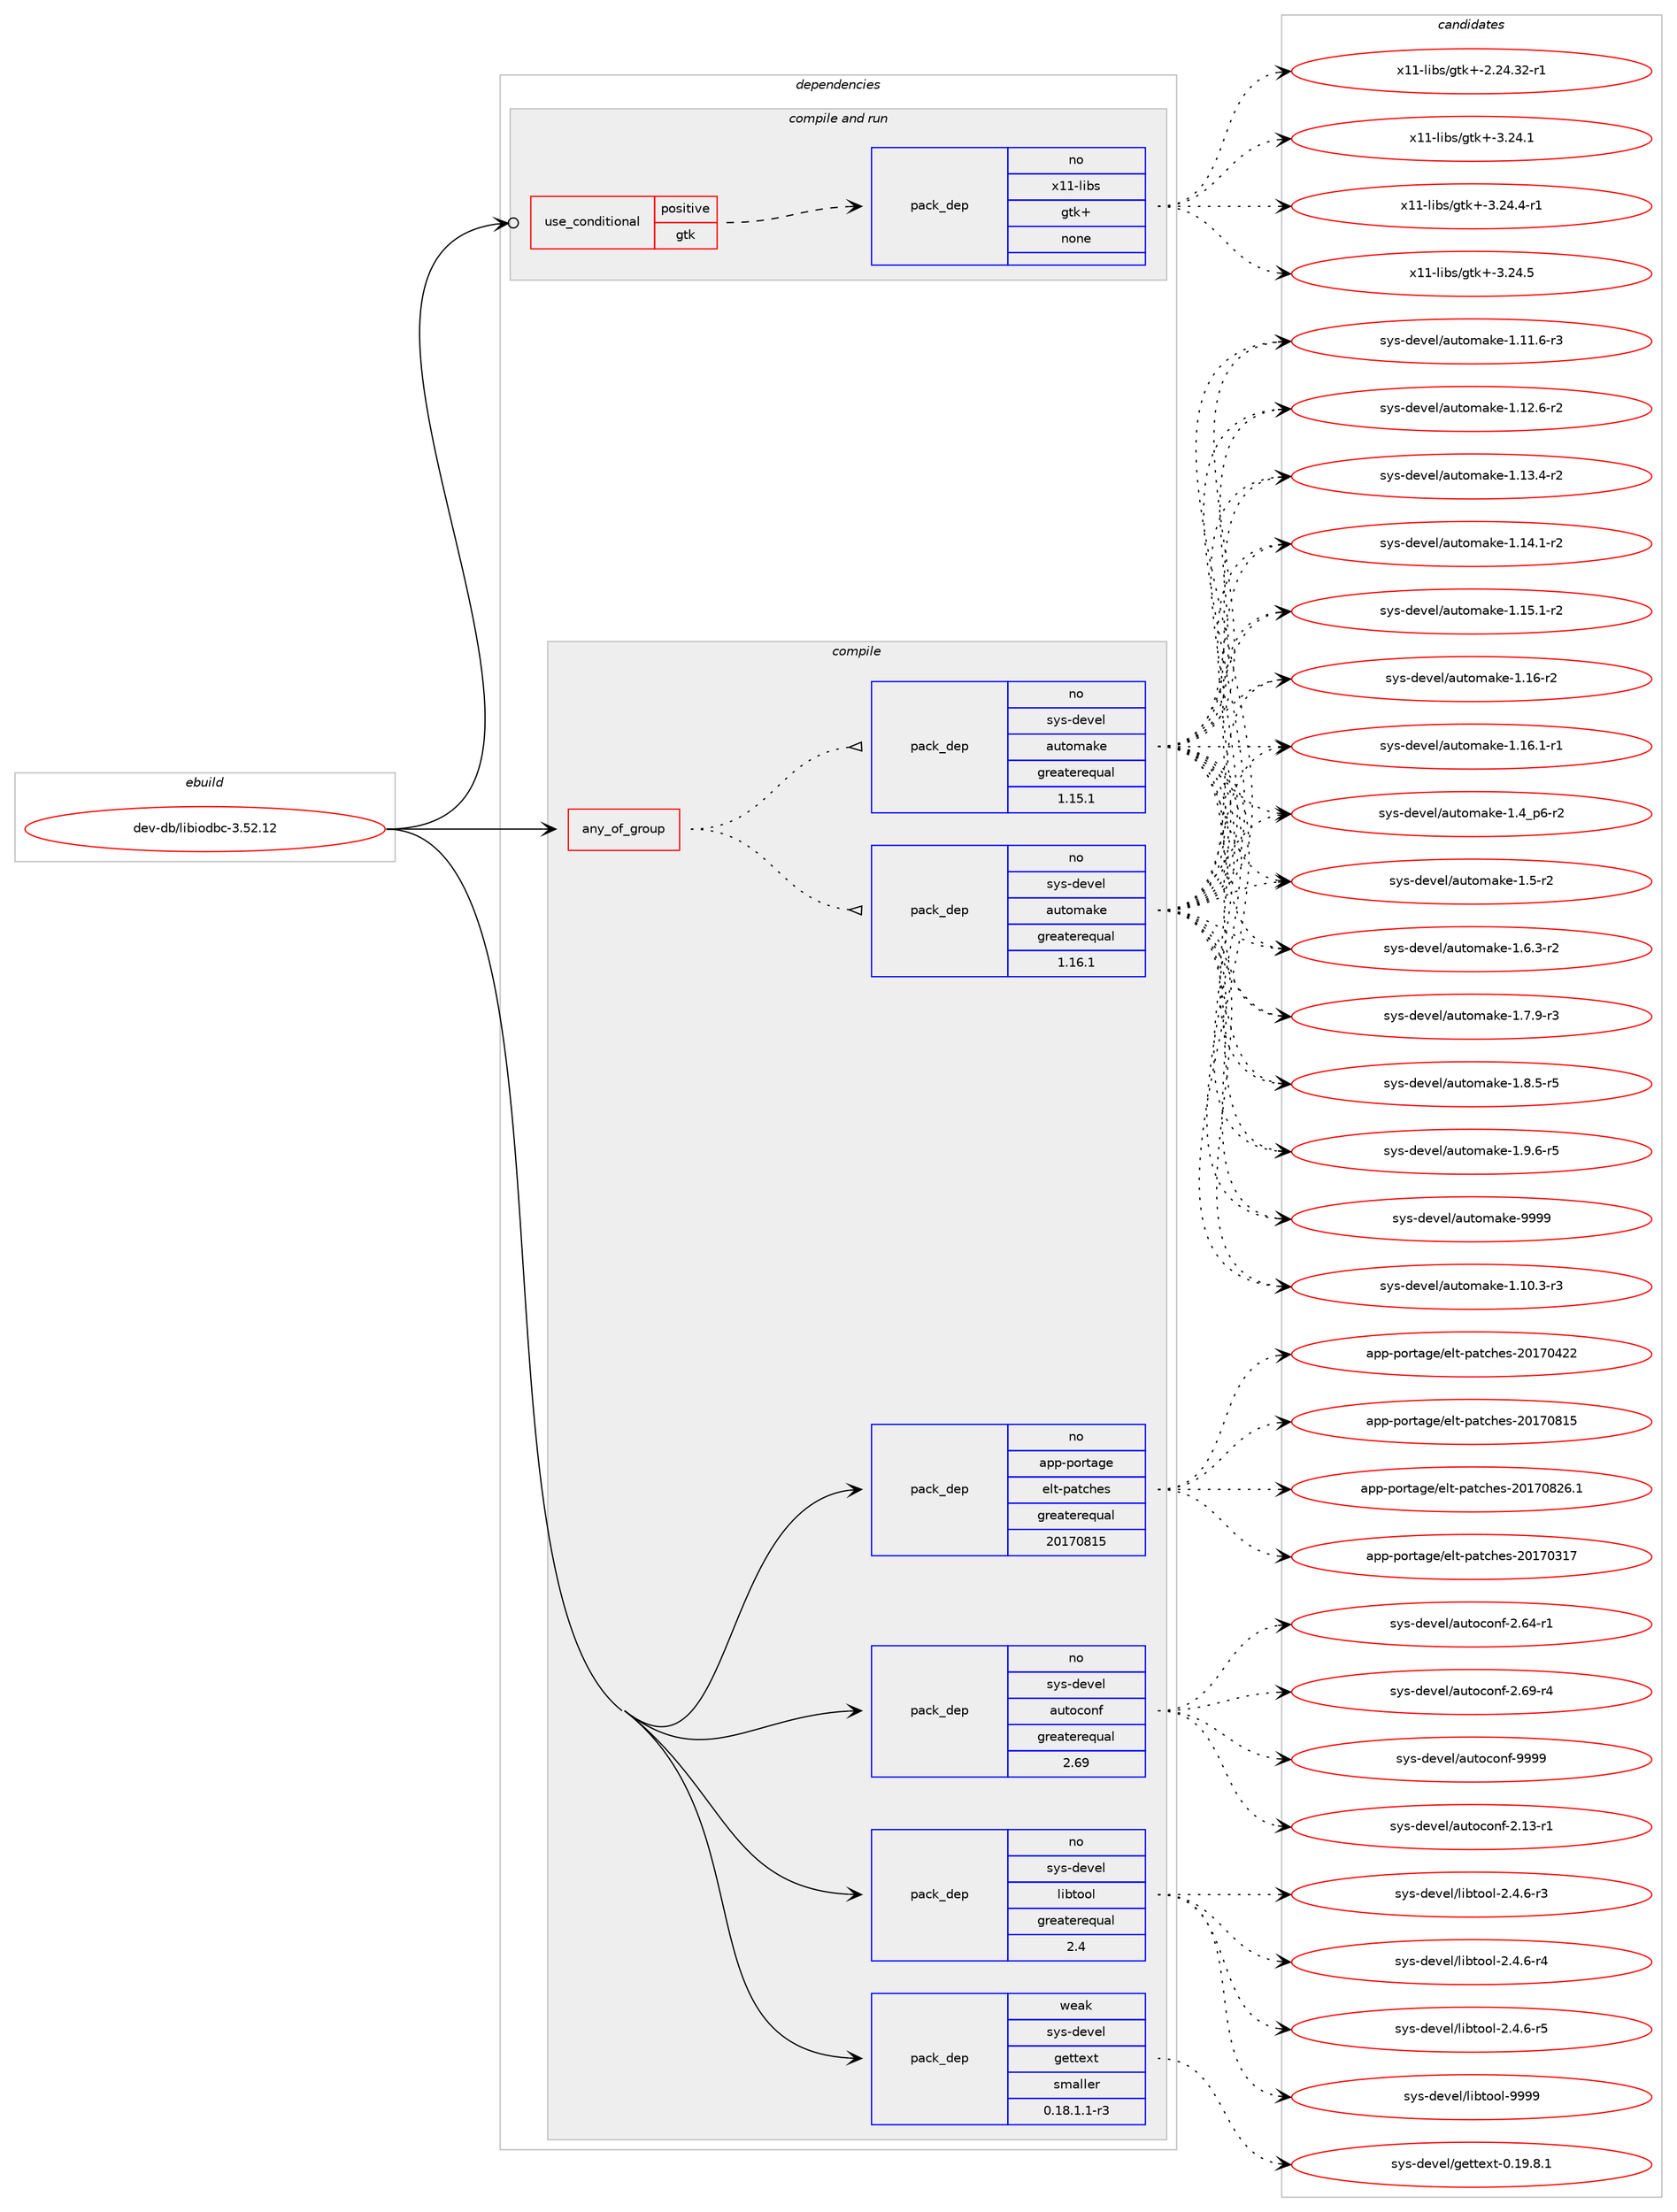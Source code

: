 digraph prolog {

# *************
# Graph options
# *************

newrank=true;
concentrate=true;
compound=true;
graph [rankdir=LR,fontname=Helvetica,fontsize=10,ranksep=1.5];#, ranksep=2.5, nodesep=0.2];
edge  [arrowhead=vee];
node  [fontname=Helvetica,fontsize=10];

# **********
# The ebuild
# **********

subgraph cluster_leftcol {
color=gray;
rank=same;
label=<<i>ebuild</i>>;
id [label="dev-db/libiodbc-3.52.12", color=red, width=4, href="../dev-db/libiodbc-3.52.12.svg"];
}

# ****************
# The dependencies
# ****************

subgraph cluster_midcol {
color=gray;
label=<<i>dependencies</i>>;
subgraph cluster_compile {
fillcolor="#eeeeee";
style=filled;
label=<<i>compile</i>>;
subgraph any20360 {
dependency1318373 [label=<<TABLE BORDER="0" CELLBORDER="1" CELLSPACING="0" CELLPADDING="4"><TR><TD CELLPADDING="10">any_of_group</TD></TR></TABLE>>, shape=none, color=red];subgraph pack940764 {
dependency1318374 [label=<<TABLE BORDER="0" CELLBORDER="1" CELLSPACING="0" CELLPADDING="4" WIDTH="220"><TR><TD ROWSPAN="6" CELLPADDING="30">pack_dep</TD></TR><TR><TD WIDTH="110">no</TD></TR><TR><TD>sys-devel</TD></TR><TR><TD>automake</TD></TR><TR><TD>greaterequal</TD></TR><TR><TD>1.16.1</TD></TR></TABLE>>, shape=none, color=blue];
}
dependency1318373:e -> dependency1318374:w [weight=20,style="dotted",arrowhead="oinv"];
subgraph pack940765 {
dependency1318375 [label=<<TABLE BORDER="0" CELLBORDER="1" CELLSPACING="0" CELLPADDING="4" WIDTH="220"><TR><TD ROWSPAN="6" CELLPADDING="30">pack_dep</TD></TR><TR><TD WIDTH="110">no</TD></TR><TR><TD>sys-devel</TD></TR><TR><TD>automake</TD></TR><TR><TD>greaterequal</TD></TR><TR><TD>1.15.1</TD></TR></TABLE>>, shape=none, color=blue];
}
dependency1318373:e -> dependency1318375:w [weight=20,style="dotted",arrowhead="oinv"];
}
id:e -> dependency1318373:w [weight=20,style="solid",arrowhead="vee"];
subgraph pack940766 {
dependency1318376 [label=<<TABLE BORDER="0" CELLBORDER="1" CELLSPACING="0" CELLPADDING="4" WIDTH="220"><TR><TD ROWSPAN="6" CELLPADDING="30">pack_dep</TD></TR><TR><TD WIDTH="110">no</TD></TR><TR><TD>app-portage</TD></TR><TR><TD>elt-patches</TD></TR><TR><TD>greaterequal</TD></TR><TR><TD>20170815</TD></TR></TABLE>>, shape=none, color=blue];
}
id:e -> dependency1318376:w [weight=20,style="solid",arrowhead="vee"];
subgraph pack940767 {
dependency1318377 [label=<<TABLE BORDER="0" CELLBORDER="1" CELLSPACING="0" CELLPADDING="4" WIDTH="220"><TR><TD ROWSPAN="6" CELLPADDING="30">pack_dep</TD></TR><TR><TD WIDTH="110">no</TD></TR><TR><TD>sys-devel</TD></TR><TR><TD>autoconf</TD></TR><TR><TD>greaterequal</TD></TR><TR><TD>2.69</TD></TR></TABLE>>, shape=none, color=blue];
}
id:e -> dependency1318377:w [weight=20,style="solid",arrowhead="vee"];
subgraph pack940768 {
dependency1318378 [label=<<TABLE BORDER="0" CELLBORDER="1" CELLSPACING="0" CELLPADDING="4" WIDTH="220"><TR><TD ROWSPAN="6" CELLPADDING="30">pack_dep</TD></TR><TR><TD WIDTH="110">no</TD></TR><TR><TD>sys-devel</TD></TR><TR><TD>libtool</TD></TR><TR><TD>greaterequal</TD></TR><TR><TD>2.4</TD></TR></TABLE>>, shape=none, color=blue];
}
id:e -> dependency1318378:w [weight=20,style="solid",arrowhead="vee"];
subgraph pack940769 {
dependency1318379 [label=<<TABLE BORDER="0" CELLBORDER="1" CELLSPACING="0" CELLPADDING="4" WIDTH="220"><TR><TD ROWSPAN="6" CELLPADDING="30">pack_dep</TD></TR><TR><TD WIDTH="110">weak</TD></TR><TR><TD>sys-devel</TD></TR><TR><TD>gettext</TD></TR><TR><TD>smaller</TD></TR><TR><TD>0.18.1.1-r3</TD></TR></TABLE>>, shape=none, color=blue];
}
id:e -> dependency1318379:w [weight=20,style="solid",arrowhead="vee"];
}
subgraph cluster_compileandrun {
fillcolor="#eeeeee";
style=filled;
label=<<i>compile and run</i>>;
subgraph cond356699 {
dependency1318380 [label=<<TABLE BORDER="0" CELLBORDER="1" CELLSPACING="0" CELLPADDING="4"><TR><TD ROWSPAN="3" CELLPADDING="10">use_conditional</TD></TR><TR><TD>positive</TD></TR><TR><TD>gtk</TD></TR></TABLE>>, shape=none, color=red];
subgraph pack940770 {
dependency1318381 [label=<<TABLE BORDER="0" CELLBORDER="1" CELLSPACING="0" CELLPADDING="4" WIDTH="220"><TR><TD ROWSPAN="6" CELLPADDING="30">pack_dep</TD></TR><TR><TD WIDTH="110">no</TD></TR><TR><TD>x11-libs</TD></TR><TR><TD>gtk+</TD></TR><TR><TD>none</TD></TR><TR><TD></TD></TR></TABLE>>, shape=none, color=blue];
}
dependency1318380:e -> dependency1318381:w [weight=20,style="dashed",arrowhead="vee"];
}
id:e -> dependency1318380:w [weight=20,style="solid",arrowhead="odotvee"];
}
subgraph cluster_run {
fillcolor="#eeeeee";
style=filled;
label=<<i>run</i>>;
}
}

# **************
# The candidates
# **************

subgraph cluster_choices {
rank=same;
color=gray;
label=<<i>candidates</i>>;

subgraph choice940764 {
color=black;
nodesep=1;
choice11512111545100101118101108479711711611110997107101454946494846514511451 [label="sys-devel/automake-1.10.3-r3", color=red, width=4,href="../sys-devel/automake-1.10.3-r3.svg"];
choice11512111545100101118101108479711711611110997107101454946494946544511451 [label="sys-devel/automake-1.11.6-r3", color=red, width=4,href="../sys-devel/automake-1.11.6-r3.svg"];
choice11512111545100101118101108479711711611110997107101454946495046544511450 [label="sys-devel/automake-1.12.6-r2", color=red, width=4,href="../sys-devel/automake-1.12.6-r2.svg"];
choice11512111545100101118101108479711711611110997107101454946495146524511450 [label="sys-devel/automake-1.13.4-r2", color=red, width=4,href="../sys-devel/automake-1.13.4-r2.svg"];
choice11512111545100101118101108479711711611110997107101454946495246494511450 [label="sys-devel/automake-1.14.1-r2", color=red, width=4,href="../sys-devel/automake-1.14.1-r2.svg"];
choice11512111545100101118101108479711711611110997107101454946495346494511450 [label="sys-devel/automake-1.15.1-r2", color=red, width=4,href="../sys-devel/automake-1.15.1-r2.svg"];
choice1151211154510010111810110847971171161111099710710145494649544511450 [label="sys-devel/automake-1.16-r2", color=red, width=4,href="../sys-devel/automake-1.16-r2.svg"];
choice11512111545100101118101108479711711611110997107101454946495446494511449 [label="sys-devel/automake-1.16.1-r1", color=red, width=4,href="../sys-devel/automake-1.16.1-r1.svg"];
choice115121115451001011181011084797117116111109971071014549465295112544511450 [label="sys-devel/automake-1.4_p6-r2", color=red, width=4,href="../sys-devel/automake-1.4_p6-r2.svg"];
choice11512111545100101118101108479711711611110997107101454946534511450 [label="sys-devel/automake-1.5-r2", color=red, width=4,href="../sys-devel/automake-1.5-r2.svg"];
choice115121115451001011181011084797117116111109971071014549465446514511450 [label="sys-devel/automake-1.6.3-r2", color=red, width=4,href="../sys-devel/automake-1.6.3-r2.svg"];
choice115121115451001011181011084797117116111109971071014549465546574511451 [label="sys-devel/automake-1.7.9-r3", color=red, width=4,href="../sys-devel/automake-1.7.9-r3.svg"];
choice115121115451001011181011084797117116111109971071014549465646534511453 [label="sys-devel/automake-1.8.5-r5", color=red, width=4,href="../sys-devel/automake-1.8.5-r5.svg"];
choice115121115451001011181011084797117116111109971071014549465746544511453 [label="sys-devel/automake-1.9.6-r5", color=red, width=4,href="../sys-devel/automake-1.9.6-r5.svg"];
choice115121115451001011181011084797117116111109971071014557575757 [label="sys-devel/automake-9999", color=red, width=4,href="../sys-devel/automake-9999.svg"];
dependency1318374:e -> choice11512111545100101118101108479711711611110997107101454946494846514511451:w [style=dotted,weight="100"];
dependency1318374:e -> choice11512111545100101118101108479711711611110997107101454946494946544511451:w [style=dotted,weight="100"];
dependency1318374:e -> choice11512111545100101118101108479711711611110997107101454946495046544511450:w [style=dotted,weight="100"];
dependency1318374:e -> choice11512111545100101118101108479711711611110997107101454946495146524511450:w [style=dotted,weight="100"];
dependency1318374:e -> choice11512111545100101118101108479711711611110997107101454946495246494511450:w [style=dotted,weight="100"];
dependency1318374:e -> choice11512111545100101118101108479711711611110997107101454946495346494511450:w [style=dotted,weight="100"];
dependency1318374:e -> choice1151211154510010111810110847971171161111099710710145494649544511450:w [style=dotted,weight="100"];
dependency1318374:e -> choice11512111545100101118101108479711711611110997107101454946495446494511449:w [style=dotted,weight="100"];
dependency1318374:e -> choice115121115451001011181011084797117116111109971071014549465295112544511450:w [style=dotted,weight="100"];
dependency1318374:e -> choice11512111545100101118101108479711711611110997107101454946534511450:w [style=dotted,weight="100"];
dependency1318374:e -> choice115121115451001011181011084797117116111109971071014549465446514511450:w [style=dotted,weight="100"];
dependency1318374:e -> choice115121115451001011181011084797117116111109971071014549465546574511451:w [style=dotted,weight="100"];
dependency1318374:e -> choice115121115451001011181011084797117116111109971071014549465646534511453:w [style=dotted,weight="100"];
dependency1318374:e -> choice115121115451001011181011084797117116111109971071014549465746544511453:w [style=dotted,weight="100"];
dependency1318374:e -> choice115121115451001011181011084797117116111109971071014557575757:w [style=dotted,weight="100"];
}
subgraph choice940765 {
color=black;
nodesep=1;
choice11512111545100101118101108479711711611110997107101454946494846514511451 [label="sys-devel/automake-1.10.3-r3", color=red, width=4,href="../sys-devel/automake-1.10.3-r3.svg"];
choice11512111545100101118101108479711711611110997107101454946494946544511451 [label="sys-devel/automake-1.11.6-r3", color=red, width=4,href="../sys-devel/automake-1.11.6-r3.svg"];
choice11512111545100101118101108479711711611110997107101454946495046544511450 [label="sys-devel/automake-1.12.6-r2", color=red, width=4,href="../sys-devel/automake-1.12.6-r2.svg"];
choice11512111545100101118101108479711711611110997107101454946495146524511450 [label="sys-devel/automake-1.13.4-r2", color=red, width=4,href="../sys-devel/automake-1.13.4-r2.svg"];
choice11512111545100101118101108479711711611110997107101454946495246494511450 [label="sys-devel/automake-1.14.1-r2", color=red, width=4,href="../sys-devel/automake-1.14.1-r2.svg"];
choice11512111545100101118101108479711711611110997107101454946495346494511450 [label="sys-devel/automake-1.15.1-r2", color=red, width=4,href="../sys-devel/automake-1.15.1-r2.svg"];
choice1151211154510010111810110847971171161111099710710145494649544511450 [label="sys-devel/automake-1.16-r2", color=red, width=4,href="../sys-devel/automake-1.16-r2.svg"];
choice11512111545100101118101108479711711611110997107101454946495446494511449 [label="sys-devel/automake-1.16.1-r1", color=red, width=4,href="../sys-devel/automake-1.16.1-r1.svg"];
choice115121115451001011181011084797117116111109971071014549465295112544511450 [label="sys-devel/automake-1.4_p6-r2", color=red, width=4,href="../sys-devel/automake-1.4_p6-r2.svg"];
choice11512111545100101118101108479711711611110997107101454946534511450 [label="sys-devel/automake-1.5-r2", color=red, width=4,href="../sys-devel/automake-1.5-r2.svg"];
choice115121115451001011181011084797117116111109971071014549465446514511450 [label="sys-devel/automake-1.6.3-r2", color=red, width=4,href="../sys-devel/automake-1.6.3-r2.svg"];
choice115121115451001011181011084797117116111109971071014549465546574511451 [label="sys-devel/automake-1.7.9-r3", color=red, width=4,href="../sys-devel/automake-1.7.9-r3.svg"];
choice115121115451001011181011084797117116111109971071014549465646534511453 [label="sys-devel/automake-1.8.5-r5", color=red, width=4,href="../sys-devel/automake-1.8.5-r5.svg"];
choice115121115451001011181011084797117116111109971071014549465746544511453 [label="sys-devel/automake-1.9.6-r5", color=red, width=4,href="../sys-devel/automake-1.9.6-r5.svg"];
choice115121115451001011181011084797117116111109971071014557575757 [label="sys-devel/automake-9999", color=red, width=4,href="../sys-devel/automake-9999.svg"];
dependency1318375:e -> choice11512111545100101118101108479711711611110997107101454946494846514511451:w [style=dotted,weight="100"];
dependency1318375:e -> choice11512111545100101118101108479711711611110997107101454946494946544511451:w [style=dotted,weight="100"];
dependency1318375:e -> choice11512111545100101118101108479711711611110997107101454946495046544511450:w [style=dotted,weight="100"];
dependency1318375:e -> choice11512111545100101118101108479711711611110997107101454946495146524511450:w [style=dotted,weight="100"];
dependency1318375:e -> choice11512111545100101118101108479711711611110997107101454946495246494511450:w [style=dotted,weight="100"];
dependency1318375:e -> choice11512111545100101118101108479711711611110997107101454946495346494511450:w [style=dotted,weight="100"];
dependency1318375:e -> choice1151211154510010111810110847971171161111099710710145494649544511450:w [style=dotted,weight="100"];
dependency1318375:e -> choice11512111545100101118101108479711711611110997107101454946495446494511449:w [style=dotted,weight="100"];
dependency1318375:e -> choice115121115451001011181011084797117116111109971071014549465295112544511450:w [style=dotted,weight="100"];
dependency1318375:e -> choice11512111545100101118101108479711711611110997107101454946534511450:w [style=dotted,weight="100"];
dependency1318375:e -> choice115121115451001011181011084797117116111109971071014549465446514511450:w [style=dotted,weight="100"];
dependency1318375:e -> choice115121115451001011181011084797117116111109971071014549465546574511451:w [style=dotted,weight="100"];
dependency1318375:e -> choice115121115451001011181011084797117116111109971071014549465646534511453:w [style=dotted,weight="100"];
dependency1318375:e -> choice115121115451001011181011084797117116111109971071014549465746544511453:w [style=dotted,weight="100"];
dependency1318375:e -> choice115121115451001011181011084797117116111109971071014557575757:w [style=dotted,weight="100"];
}
subgraph choice940766 {
color=black;
nodesep=1;
choice97112112451121111141169710310147101108116451129711699104101115455048495548514955 [label="app-portage/elt-patches-20170317", color=red, width=4,href="../app-portage/elt-patches-20170317.svg"];
choice97112112451121111141169710310147101108116451129711699104101115455048495548525050 [label="app-portage/elt-patches-20170422", color=red, width=4,href="../app-portage/elt-patches-20170422.svg"];
choice97112112451121111141169710310147101108116451129711699104101115455048495548564953 [label="app-portage/elt-patches-20170815", color=red, width=4,href="../app-portage/elt-patches-20170815.svg"];
choice971121124511211111411697103101471011081164511297116991041011154550484955485650544649 [label="app-portage/elt-patches-20170826.1", color=red, width=4,href="../app-portage/elt-patches-20170826.1.svg"];
dependency1318376:e -> choice97112112451121111141169710310147101108116451129711699104101115455048495548514955:w [style=dotted,weight="100"];
dependency1318376:e -> choice97112112451121111141169710310147101108116451129711699104101115455048495548525050:w [style=dotted,weight="100"];
dependency1318376:e -> choice97112112451121111141169710310147101108116451129711699104101115455048495548564953:w [style=dotted,weight="100"];
dependency1318376:e -> choice971121124511211111411697103101471011081164511297116991041011154550484955485650544649:w [style=dotted,weight="100"];
}
subgraph choice940767 {
color=black;
nodesep=1;
choice1151211154510010111810110847971171161119911111010245504649514511449 [label="sys-devel/autoconf-2.13-r1", color=red, width=4,href="../sys-devel/autoconf-2.13-r1.svg"];
choice1151211154510010111810110847971171161119911111010245504654524511449 [label="sys-devel/autoconf-2.64-r1", color=red, width=4,href="../sys-devel/autoconf-2.64-r1.svg"];
choice1151211154510010111810110847971171161119911111010245504654574511452 [label="sys-devel/autoconf-2.69-r4", color=red, width=4,href="../sys-devel/autoconf-2.69-r4.svg"];
choice115121115451001011181011084797117116111991111101024557575757 [label="sys-devel/autoconf-9999", color=red, width=4,href="../sys-devel/autoconf-9999.svg"];
dependency1318377:e -> choice1151211154510010111810110847971171161119911111010245504649514511449:w [style=dotted,weight="100"];
dependency1318377:e -> choice1151211154510010111810110847971171161119911111010245504654524511449:w [style=dotted,weight="100"];
dependency1318377:e -> choice1151211154510010111810110847971171161119911111010245504654574511452:w [style=dotted,weight="100"];
dependency1318377:e -> choice115121115451001011181011084797117116111991111101024557575757:w [style=dotted,weight="100"];
}
subgraph choice940768 {
color=black;
nodesep=1;
choice1151211154510010111810110847108105981161111111084550465246544511451 [label="sys-devel/libtool-2.4.6-r3", color=red, width=4,href="../sys-devel/libtool-2.4.6-r3.svg"];
choice1151211154510010111810110847108105981161111111084550465246544511452 [label="sys-devel/libtool-2.4.6-r4", color=red, width=4,href="../sys-devel/libtool-2.4.6-r4.svg"];
choice1151211154510010111810110847108105981161111111084550465246544511453 [label="sys-devel/libtool-2.4.6-r5", color=red, width=4,href="../sys-devel/libtool-2.4.6-r5.svg"];
choice1151211154510010111810110847108105981161111111084557575757 [label="sys-devel/libtool-9999", color=red, width=4,href="../sys-devel/libtool-9999.svg"];
dependency1318378:e -> choice1151211154510010111810110847108105981161111111084550465246544511451:w [style=dotted,weight="100"];
dependency1318378:e -> choice1151211154510010111810110847108105981161111111084550465246544511452:w [style=dotted,weight="100"];
dependency1318378:e -> choice1151211154510010111810110847108105981161111111084550465246544511453:w [style=dotted,weight="100"];
dependency1318378:e -> choice1151211154510010111810110847108105981161111111084557575757:w [style=dotted,weight="100"];
}
subgraph choice940769 {
color=black;
nodesep=1;
choice1151211154510010111810110847103101116116101120116454846495746564649 [label="sys-devel/gettext-0.19.8.1", color=red, width=4,href="../sys-devel/gettext-0.19.8.1.svg"];
dependency1318379:e -> choice1151211154510010111810110847103101116116101120116454846495746564649:w [style=dotted,weight="100"];
}
subgraph choice940770 {
color=black;
nodesep=1;
choice12049494510810598115471031161074345504650524651504511449 [label="x11-libs/gtk+-2.24.32-r1", color=red, width=4,href="../x11-libs/gtk+-2.24.32-r1.svg"];
choice12049494510810598115471031161074345514650524649 [label="x11-libs/gtk+-3.24.1", color=red, width=4,href="../x11-libs/gtk+-3.24.1.svg"];
choice120494945108105981154710311610743455146505246524511449 [label="x11-libs/gtk+-3.24.4-r1", color=red, width=4,href="../x11-libs/gtk+-3.24.4-r1.svg"];
choice12049494510810598115471031161074345514650524653 [label="x11-libs/gtk+-3.24.5", color=red, width=4,href="../x11-libs/gtk+-3.24.5.svg"];
dependency1318381:e -> choice12049494510810598115471031161074345504650524651504511449:w [style=dotted,weight="100"];
dependency1318381:e -> choice12049494510810598115471031161074345514650524649:w [style=dotted,weight="100"];
dependency1318381:e -> choice120494945108105981154710311610743455146505246524511449:w [style=dotted,weight="100"];
dependency1318381:e -> choice12049494510810598115471031161074345514650524653:w [style=dotted,weight="100"];
}
}

}
